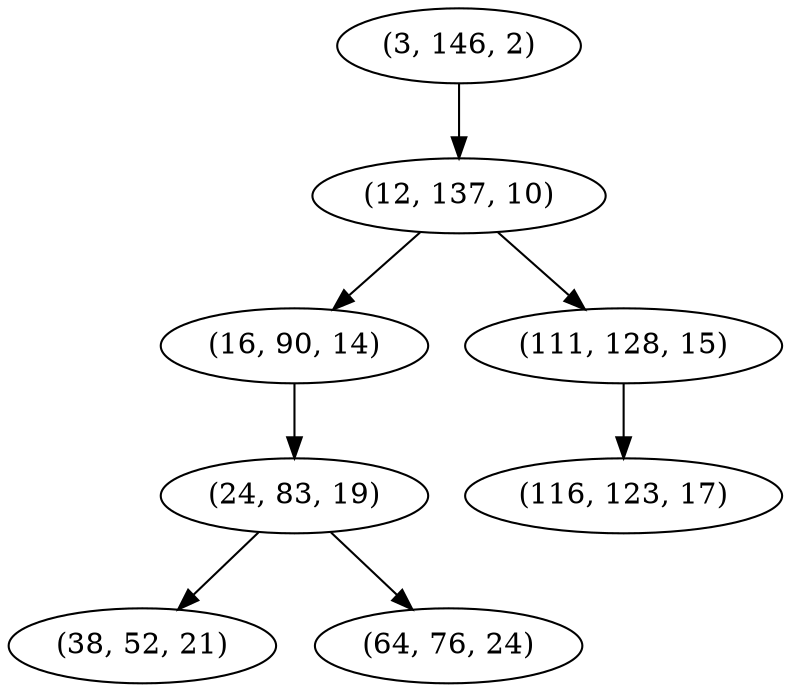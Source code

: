 digraph tree {
    "(3, 146, 2)";
    "(12, 137, 10)";
    "(16, 90, 14)";
    "(24, 83, 19)";
    "(38, 52, 21)";
    "(64, 76, 24)";
    "(111, 128, 15)";
    "(116, 123, 17)";
    "(3, 146, 2)" -> "(12, 137, 10)";
    "(12, 137, 10)" -> "(16, 90, 14)";
    "(12, 137, 10)" -> "(111, 128, 15)";
    "(16, 90, 14)" -> "(24, 83, 19)";
    "(24, 83, 19)" -> "(38, 52, 21)";
    "(24, 83, 19)" -> "(64, 76, 24)";
    "(111, 128, 15)" -> "(116, 123, 17)";
}
